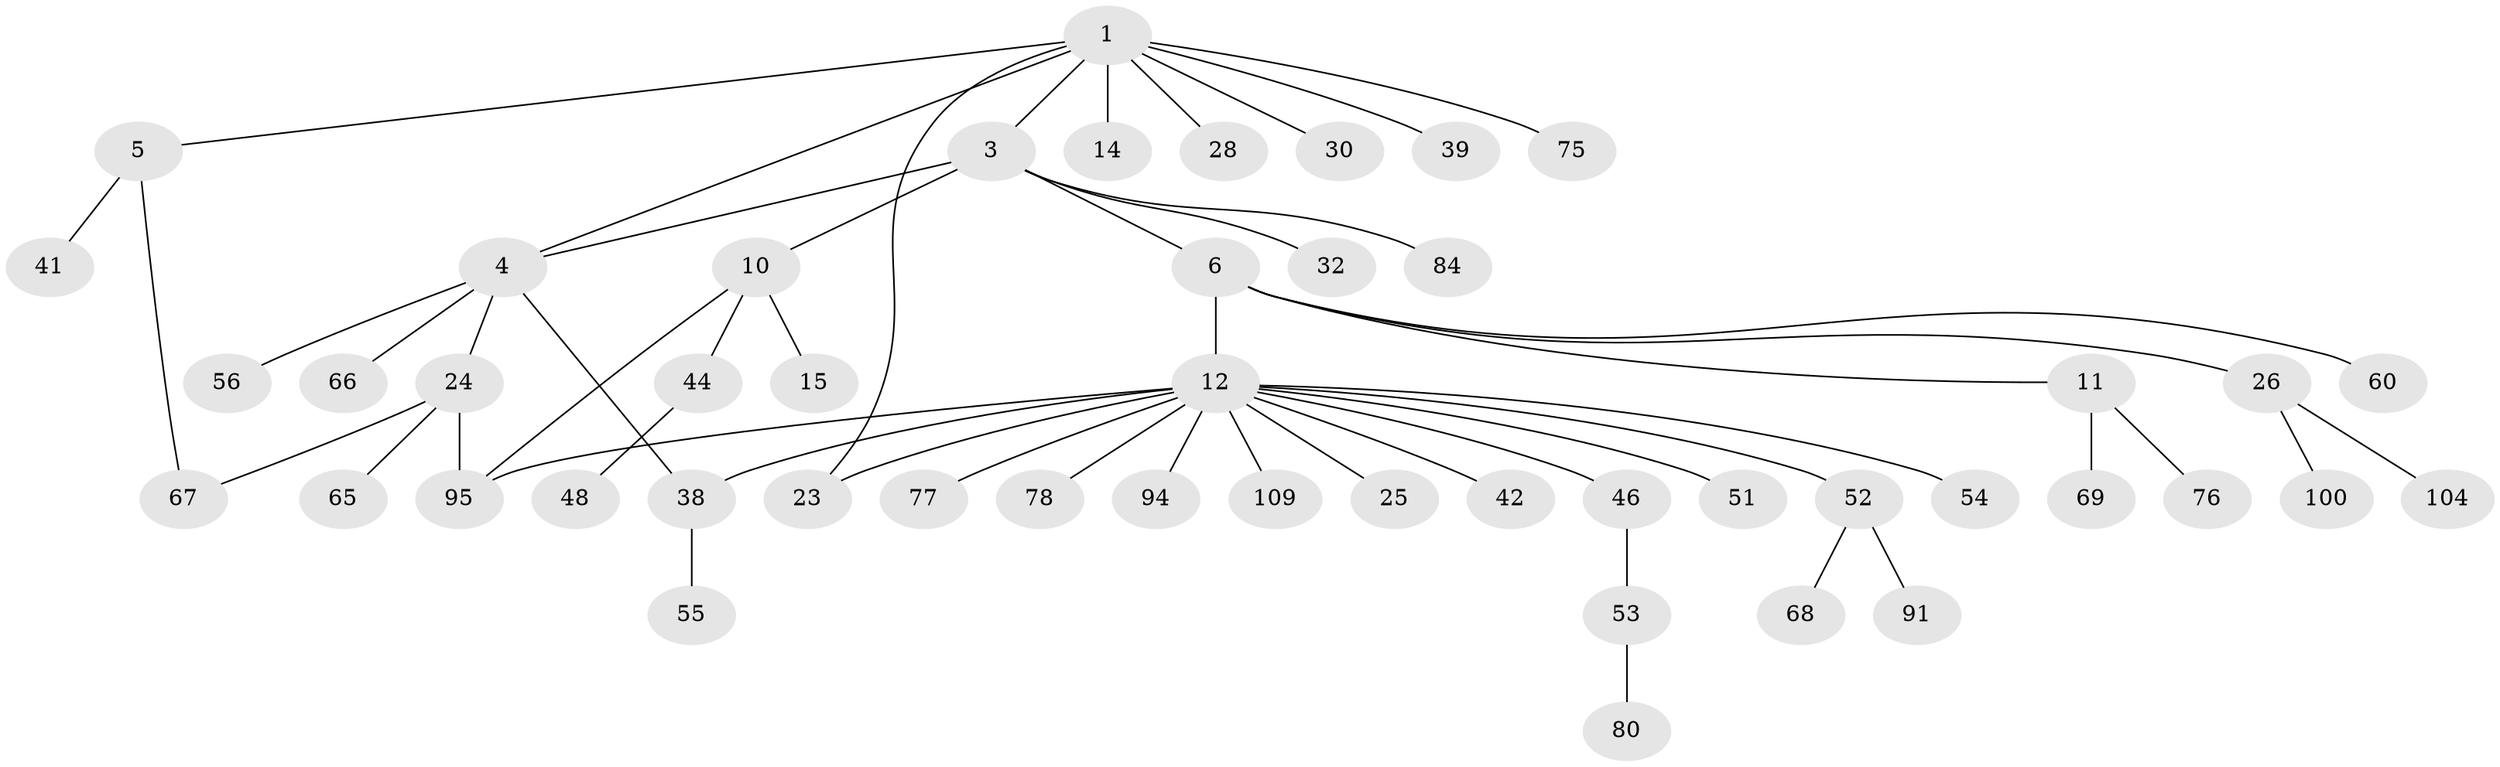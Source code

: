 // original degree distribution, {6: 0.040983606557377046, 4: 0.04918032786885246, 5: 0.03278688524590164, 3: 0.20491803278688525, 2: 0.22131147540983606, 1: 0.45081967213114754}
// Generated by graph-tools (version 1.1) at 2025/16/03/04/25 18:16:54]
// undirected, 48 vertices, 53 edges
graph export_dot {
graph [start="1"]
  node [color=gray90,style=filled];
  1 [super="+17+2"];
  3 [super="+57"];
  4 [super="+13"];
  5 [super="+8"];
  6 [super="+7+74"];
  10 [super="+73+36+49"];
  11 [super="+34+43"];
  12 [super="+82+16+18+81"];
  14 [super="+37"];
  15;
  23 [super="+72"];
  24 [super="+35+87+27+120"];
  25;
  26 [super="+63+122"];
  28 [super="+106+50"];
  30;
  32 [super="+107"];
  38 [super="+47"];
  39;
  41;
  42 [super="+114"];
  44 [super="+105"];
  46;
  48 [super="+118"];
  51;
  52 [super="+61"];
  53;
  54 [super="+85+58"];
  55;
  56 [super="+70"];
  60;
  65 [super="+83+92"];
  66 [super="+79"];
  67 [super="+71"];
  68;
  69;
  75;
  76 [super="+111"];
  77;
  78;
  80;
  84;
  91;
  94;
  95 [super="+108"];
  100;
  104;
  109;
  1 -- 3;
  1 -- 4;
  1 -- 5;
  1 -- 30;
  1 -- 28;
  1 -- 23;
  1 -- 39;
  1 -- 75;
  1 -- 14;
  3 -- 6;
  3 -- 10;
  3 -- 32;
  3 -- 4;
  3 -- 84;
  4 -- 66;
  4 -- 24;
  4 -- 56;
  4 -- 38;
  5 -- 41;
  5 -- 67;
  6 -- 26;
  6 -- 11;
  6 -- 12;
  6 -- 60;
  10 -- 15;
  10 -- 95;
  10 -- 44;
  11 -- 76;
  11 -- 69;
  12 -- 95 [weight=2];
  12 -- 38;
  12 -- 42;
  12 -- 77;
  12 -- 46;
  12 -- 78;
  12 -- 109;
  12 -- 51;
  12 -- 52;
  12 -- 25;
  12 -- 54;
  12 -- 94;
  12 -- 23;
  24 -- 95 [weight=2];
  24 -- 67;
  24 -- 65;
  26 -- 104;
  26 -- 100;
  38 -- 55;
  44 -- 48;
  46 -- 53;
  52 -- 91;
  52 -- 68;
  53 -- 80;
}
